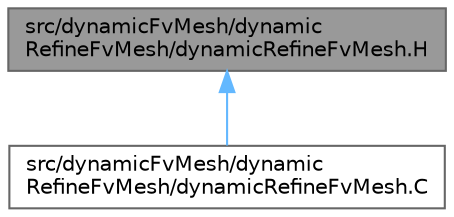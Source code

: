 digraph "src/dynamicFvMesh/dynamicRefineFvMesh/dynamicRefineFvMesh.H"
{
 // LATEX_PDF_SIZE
  bgcolor="transparent";
  edge [fontname=Helvetica,fontsize=10,labelfontname=Helvetica,labelfontsize=10];
  node [fontname=Helvetica,fontsize=10,shape=box,height=0.2,width=0.4];
  Node1 [id="Node000001",label="src/dynamicFvMesh/dynamic\lRefineFvMesh/dynamicRefineFvMesh.H",height=0.2,width=0.4,color="gray40", fillcolor="grey60", style="filled", fontcolor="black",tooltip=" "];
  Node1 -> Node2 [id="edge1_Node000001_Node000002",dir="back",color="steelblue1",style="solid",tooltip=" "];
  Node2 [id="Node000002",label="src/dynamicFvMesh/dynamic\lRefineFvMesh/dynamicRefineFvMesh.C",height=0.2,width=0.4,color="grey40", fillcolor="white", style="filled",URL="$dynamicRefineFvMesh_8C.html",tooltip=" "];
}
